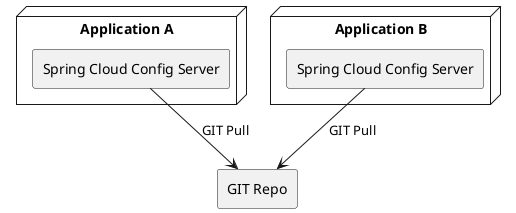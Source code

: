 @startuml
skinparam monochrome true
'scale 10

'left to right direction

rectangle "GIT Repo"
'rectangle "Spring Cloud Config Server"
'rectangle "RabbitMQ"

node "Application A" {
'  rectangle "RefreshListener" as RefreshListenerA
'  rectangle "Spring Cloud Config Client" as SpringCloudConfigA
  rectangle "Spring Cloud Config Server" as SpringCloudConfigServerA
'  [RefreshListenerA] -u-> [SpringCloudConfigA]: Refresh
'  [SpringCloudConfigA] -u-> [SpringCloudConfigServerA]
}

node "Application B" {
'  rectangle "RefreshListener" as RefreshListenerB
'  rectangle "Spring Cloud Config Client" as SpringCloudConfigB
  rectangle "Spring Cloud Config Server" as SpringCloudConfigServerB
'  [RefreshListenerB] -u-> [SpringCloudConfigB]: Refresh
'  [SpringCloudConfigB] -u-> [SpringCloudConfigServerB]
}


[GIT Repo] <-u- [SpringCloudConfigServerA]: GIT Pull
[GIT Repo] <-u- [SpringCloudConfigServerB]: GIT Pull
'[GIT Repo] --> [Spring Cloud Config Server] : Webhook POST /monitor
'[Spring Cloud Config Server] -u-> [RabbitMQ]: Refresh event
'[SpringCloudConfigA] -u-> [Spring Cloud Config Server]
'[SpringCloudConfigB] --> [Spring Cloud Config Server]
'[RabbitMQ] -l-> [RefreshListenerA]: Refresh event
'[RabbitMQ] -l-> [RefreshListenerB]: Refresh event

@enduml
